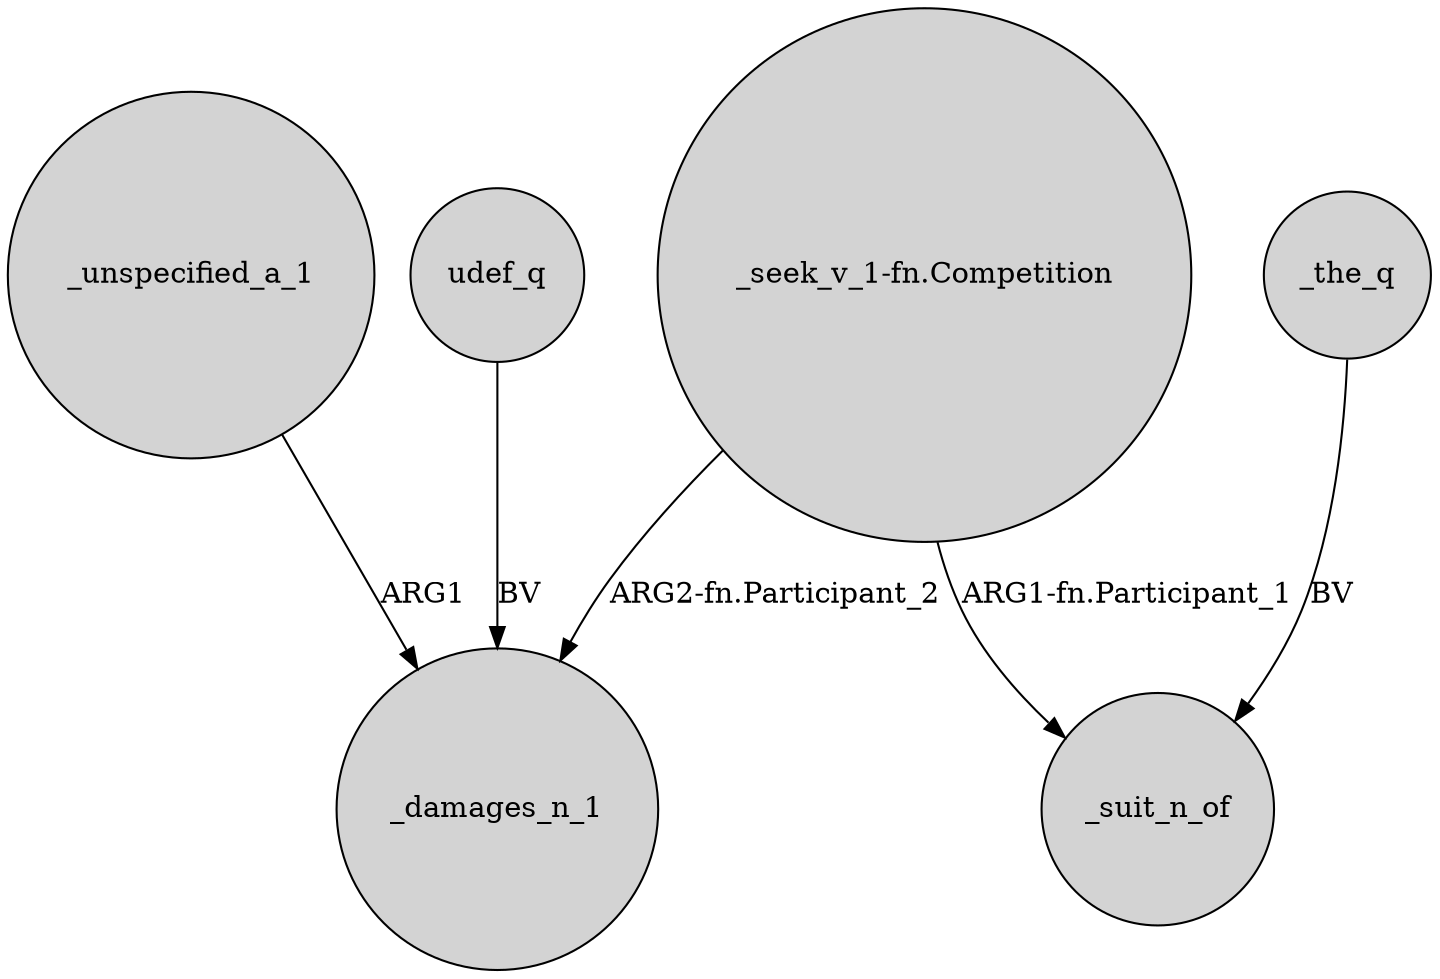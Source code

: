digraph {
	node [shape=circle style=filled]
	"_seek_v_1-fn.Competition" -> _damages_n_1 [label="ARG2-fn.Participant_2"]
	_unspecified_a_1 -> _damages_n_1 [label=ARG1]
	_the_q -> _suit_n_of [label=BV]
	"_seek_v_1-fn.Competition" -> _suit_n_of [label="ARG1-fn.Participant_1"]
	udef_q -> _damages_n_1 [label=BV]
}
